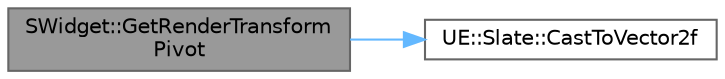 digraph "SWidget::GetRenderTransformPivot"
{
 // INTERACTIVE_SVG=YES
 // LATEX_PDF_SIZE
  bgcolor="transparent";
  edge [fontname=Helvetica,fontsize=10,labelfontname=Helvetica,labelfontsize=10];
  node [fontname=Helvetica,fontsize=10,shape=box,height=0.2,width=0.4];
  rankdir="LR";
  Node1 [id="Node000001",label="SWidget::GetRenderTransform\lPivot",height=0.2,width=0.4,color="gray40", fillcolor="grey60", style="filled", fontcolor="black",tooltip=" "];
  Node1 -> Node2 [id="edge1_Node000001_Node000002",color="steelblue1",style="solid",tooltip=" "];
  Node2 [id="Node000002",label="UE::Slate::CastToVector2f",height=0.2,width=0.4,color="grey40", fillcolor="white", style="filled",URL="$dd/ddc/namespaceUE_1_1Slate.html#a99357342dfc5ea5c2a569f984b576661",tooltip="CastToVector2f allows supported types to be explicitly coerced to an FVector2f or const FVector2f& Th..."];
}
